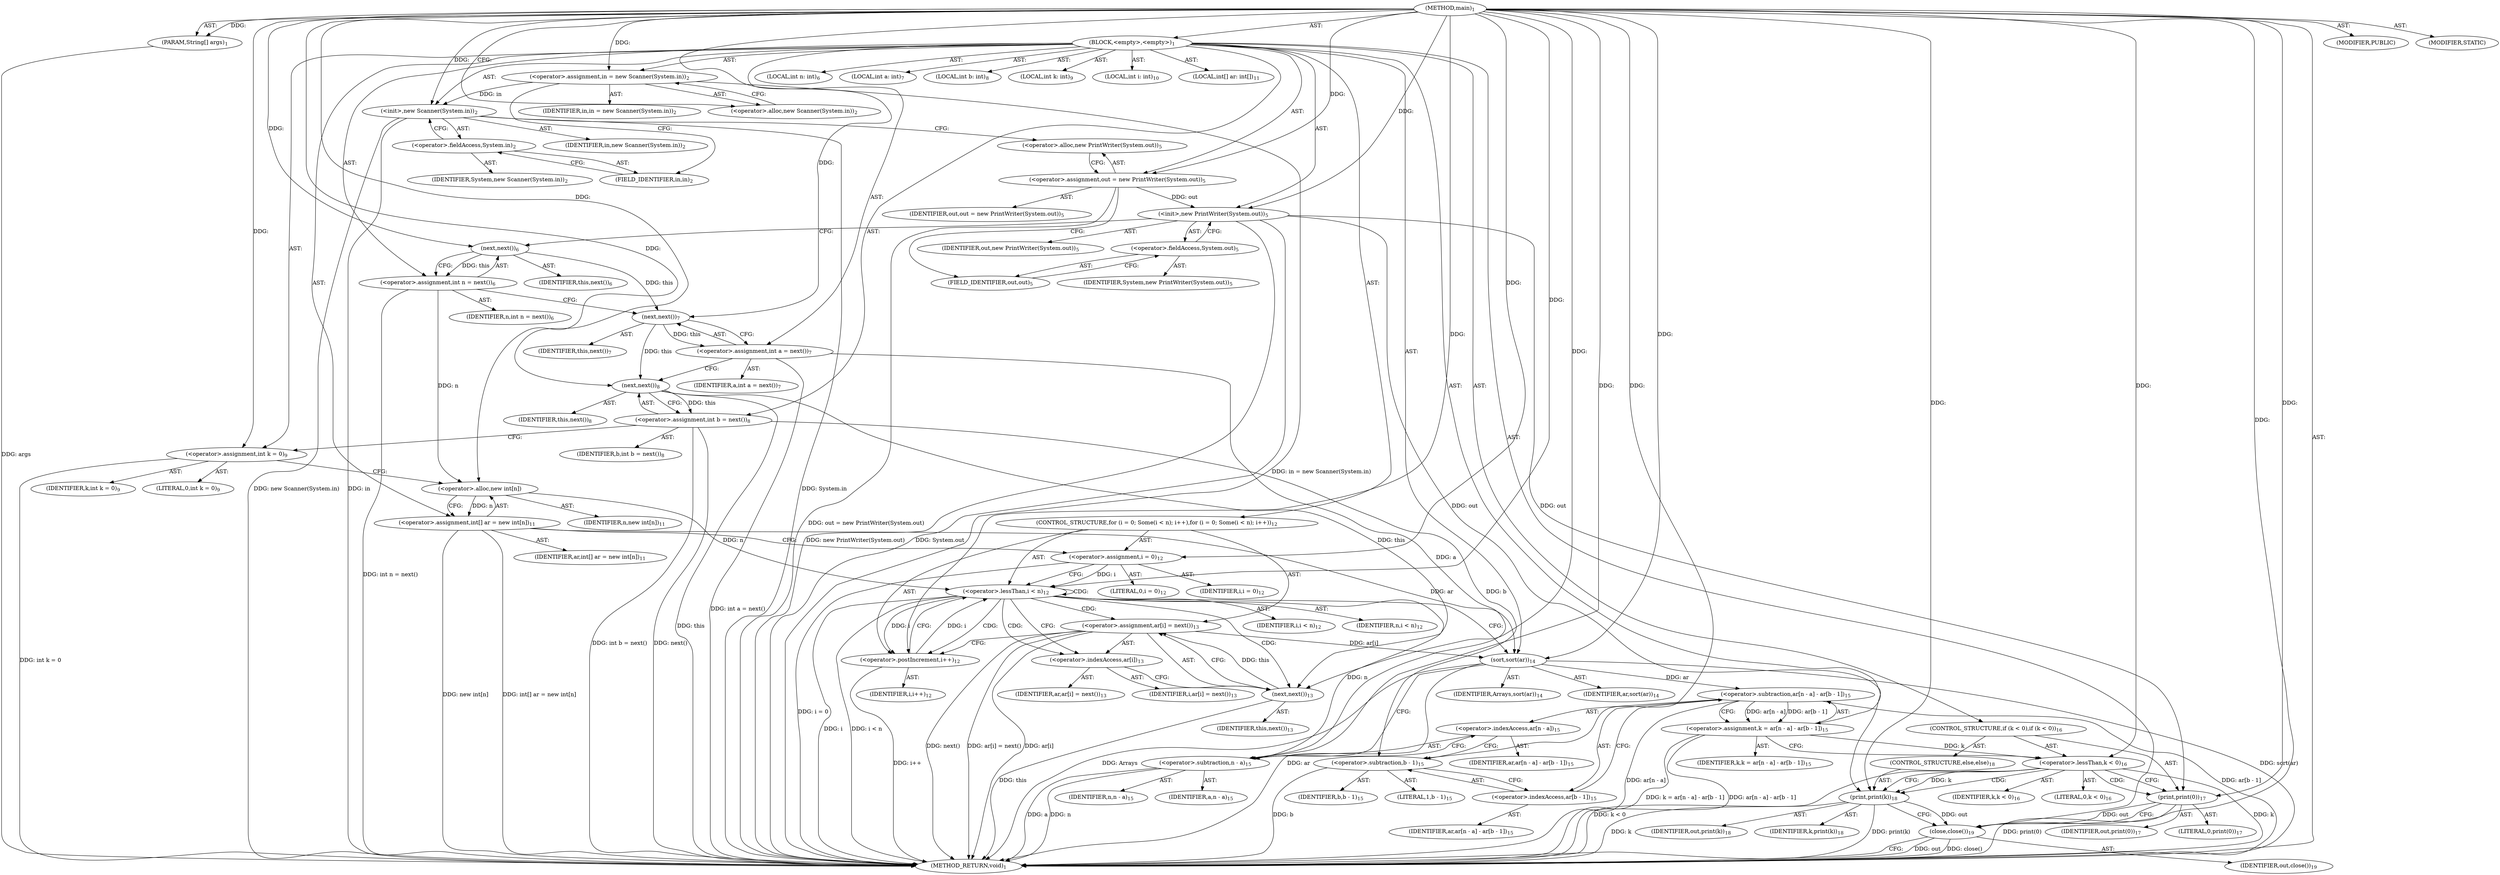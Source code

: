 digraph "main" {  
"17" [label = <(METHOD,main)<SUB>1</SUB>> ]
"18" [label = <(PARAM,String[] args)<SUB>1</SUB>> ]
"19" [label = <(BLOCK,&lt;empty&gt;,&lt;empty&gt;)<SUB>1</SUB>> ]
"20" [label = <(&lt;operator&gt;.assignment,in = new Scanner(System.in))<SUB>2</SUB>> ]
"21" [label = <(IDENTIFIER,in,in = new Scanner(System.in))<SUB>2</SUB>> ]
"22" [label = <(&lt;operator&gt;.alloc,new Scanner(System.in))<SUB>2</SUB>> ]
"23" [label = <(&lt;init&gt;,new Scanner(System.in))<SUB>2</SUB>> ]
"24" [label = <(IDENTIFIER,in,new Scanner(System.in))<SUB>2</SUB>> ]
"25" [label = <(&lt;operator&gt;.fieldAccess,System.in)<SUB>2</SUB>> ]
"26" [label = <(IDENTIFIER,System,new Scanner(System.in))<SUB>2</SUB>> ]
"27" [label = <(FIELD_IDENTIFIER,in,in)<SUB>2</SUB>> ]
"28" [label = <(&lt;operator&gt;.assignment,out = new PrintWriter(System.out))<SUB>5</SUB>> ]
"29" [label = <(IDENTIFIER,out,out = new PrintWriter(System.out))<SUB>5</SUB>> ]
"30" [label = <(&lt;operator&gt;.alloc,new PrintWriter(System.out))<SUB>5</SUB>> ]
"31" [label = <(&lt;init&gt;,new PrintWriter(System.out))<SUB>5</SUB>> ]
"32" [label = <(IDENTIFIER,out,new PrintWriter(System.out))<SUB>5</SUB>> ]
"33" [label = <(&lt;operator&gt;.fieldAccess,System.out)<SUB>5</SUB>> ]
"34" [label = <(IDENTIFIER,System,new PrintWriter(System.out))<SUB>5</SUB>> ]
"35" [label = <(FIELD_IDENTIFIER,out,out)<SUB>5</SUB>> ]
"36" [label = <(LOCAL,int n: int)<SUB>6</SUB>> ]
"37" [label = <(&lt;operator&gt;.assignment,int n = next())<SUB>6</SUB>> ]
"38" [label = <(IDENTIFIER,n,int n = next())<SUB>6</SUB>> ]
"39" [label = <(next,next())<SUB>6</SUB>> ]
"40" [label = <(IDENTIFIER,this,next())<SUB>6</SUB>> ]
"41" [label = <(LOCAL,int a: int)<SUB>7</SUB>> ]
"42" [label = <(&lt;operator&gt;.assignment,int a = next())<SUB>7</SUB>> ]
"43" [label = <(IDENTIFIER,a,int a = next())<SUB>7</SUB>> ]
"44" [label = <(next,next())<SUB>7</SUB>> ]
"45" [label = <(IDENTIFIER,this,next())<SUB>7</SUB>> ]
"46" [label = <(LOCAL,int b: int)<SUB>8</SUB>> ]
"47" [label = <(&lt;operator&gt;.assignment,int b = next())<SUB>8</SUB>> ]
"48" [label = <(IDENTIFIER,b,int b = next())<SUB>8</SUB>> ]
"49" [label = <(next,next())<SUB>8</SUB>> ]
"50" [label = <(IDENTIFIER,this,next())<SUB>8</SUB>> ]
"51" [label = <(LOCAL,int k: int)<SUB>9</SUB>> ]
"52" [label = <(&lt;operator&gt;.assignment,int k = 0)<SUB>9</SUB>> ]
"53" [label = <(IDENTIFIER,k,int k = 0)<SUB>9</SUB>> ]
"54" [label = <(LITERAL,0,int k = 0)<SUB>9</SUB>> ]
"55" [label = <(LOCAL,int i: int)<SUB>10</SUB>> ]
"56" [label = <(LOCAL,int[] ar: int[])<SUB>11</SUB>> ]
"57" [label = <(&lt;operator&gt;.assignment,int[] ar = new int[n])<SUB>11</SUB>> ]
"58" [label = <(IDENTIFIER,ar,int[] ar = new int[n])<SUB>11</SUB>> ]
"59" [label = <(&lt;operator&gt;.alloc,new int[n])> ]
"60" [label = <(IDENTIFIER,n,new int[n])<SUB>11</SUB>> ]
"61" [label = <(CONTROL_STRUCTURE,for (i = 0; Some(i &lt; n); i++),for (i = 0; Some(i &lt; n); i++))<SUB>12</SUB>> ]
"62" [label = <(&lt;operator&gt;.assignment,i = 0)<SUB>12</SUB>> ]
"63" [label = <(IDENTIFIER,i,i = 0)<SUB>12</SUB>> ]
"64" [label = <(LITERAL,0,i = 0)<SUB>12</SUB>> ]
"65" [label = <(&lt;operator&gt;.lessThan,i &lt; n)<SUB>12</SUB>> ]
"66" [label = <(IDENTIFIER,i,i &lt; n)<SUB>12</SUB>> ]
"67" [label = <(IDENTIFIER,n,i &lt; n)<SUB>12</SUB>> ]
"68" [label = <(&lt;operator&gt;.postIncrement,i++)<SUB>12</SUB>> ]
"69" [label = <(IDENTIFIER,i,i++)<SUB>12</SUB>> ]
"70" [label = <(&lt;operator&gt;.assignment,ar[i] = next())<SUB>13</SUB>> ]
"71" [label = <(&lt;operator&gt;.indexAccess,ar[i])<SUB>13</SUB>> ]
"72" [label = <(IDENTIFIER,ar,ar[i] = next())<SUB>13</SUB>> ]
"73" [label = <(IDENTIFIER,i,ar[i] = next())<SUB>13</SUB>> ]
"74" [label = <(next,next())<SUB>13</SUB>> ]
"75" [label = <(IDENTIFIER,this,next())<SUB>13</SUB>> ]
"76" [label = <(sort,sort(ar))<SUB>14</SUB>> ]
"77" [label = <(IDENTIFIER,Arrays,sort(ar))<SUB>14</SUB>> ]
"78" [label = <(IDENTIFIER,ar,sort(ar))<SUB>14</SUB>> ]
"79" [label = <(&lt;operator&gt;.assignment,k = ar[n - a] - ar[b - 1])<SUB>15</SUB>> ]
"80" [label = <(IDENTIFIER,k,k = ar[n - a] - ar[b - 1])<SUB>15</SUB>> ]
"81" [label = <(&lt;operator&gt;.subtraction,ar[n - a] - ar[b - 1])<SUB>15</SUB>> ]
"82" [label = <(&lt;operator&gt;.indexAccess,ar[n - a])<SUB>15</SUB>> ]
"83" [label = <(IDENTIFIER,ar,ar[n - a] - ar[b - 1])<SUB>15</SUB>> ]
"84" [label = <(&lt;operator&gt;.subtraction,n - a)<SUB>15</SUB>> ]
"85" [label = <(IDENTIFIER,n,n - a)<SUB>15</SUB>> ]
"86" [label = <(IDENTIFIER,a,n - a)<SUB>15</SUB>> ]
"87" [label = <(&lt;operator&gt;.indexAccess,ar[b - 1])<SUB>15</SUB>> ]
"88" [label = <(IDENTIFIER,ar,ar[n - a] - ar[b - 1])<SUB>15</SUB>> ]
"89" [label = <(&lt;operator&gt;.subtraction,b - 1)<SUB>15</SUB>> ]
"90" [label = <(IDENTIFIER,b,b - 1)<SUB>15</SUB>> ]
"91" [label = <(LITERAL,1,b - 1)<SUB>15</SUB>> ]
"92" [label = <(CONTROL_STRUCTURE,if (k &lt; 0),if (k &lt; 0))<SUB>16</SUB>> ]
"93" [label = <(&lt;operator&gt;.lessThan,k &lt; 0)<SUB>16</SUB>> ]
"94" [label = <(IDENTIFIER,k,k &lt; 0)<SUB>16</SUB>> ]
"95" [label = <(LITERAL,0,k &lt; 0)<SUB>16</SUB>> ]
"96" [label = <(print,print(0))<SUB>17</SUB>> ]
"97" [label = <(IDENTIFIER,out,print(0))<SUB>17</SUB>> ]
"98" [label = <(LITERAL,0,print(0))<SUB>17</SUB>> ]
"99" [label = <(CONTROL_STRUCTURE,else,else)<SUB>18</SUB>> ]
"100" [label = <(print,print(k))<SUB>18</SUB>> ]
"101" [label = <(IDENTIFIER,out,print(k))<SUB>18</SUB>> ]
"102" [label = <(IDENTIFIER,k,print(k))<SUB>18</SUB>> ]
"103" [label = <(close,close())<SUB>19</SUB>> ]
"104" [label = <(IDENTIFIER,out,close())<SUB>19</SUB>> ]
"105" [label = <(MODIFIER,PUBLIC)> ]
"106" [label = <(MODIFIER,STATIC)> ]
"107" [label = <(METHOD_RETURN,void)<SUB>1</SUB>> ]
  "17" -> "18"  [ label = "AST: "] 
  "17" -> "19"  [ label = "AST: "] 
  "17" -> "105"  [ label = "AST: "] 
  "17" -> "106"  [ label = "AST: "] 
  "17" -> "107"  [ label = "AST: "] 
  "19" -> "20"  [ label = "AST: "] 
  "19" -> "23"  [ label = "AST: "] 
  "19" -> "28"  [ label = "AST: "] 
  "19" -> "31"  [ label = "AST: "] 
  "19" -> "36"  [ label = "AST: "] 
  "19" -> "37"  [ label = "AST: "] 
  "19" -> "41"  [ label = "AST: "] 
  "19" -> "42"  [ label = "AST: "] 
  "19" -> "46"  [ label = "AST: "] 
  "19" -> "47"  [ label = "AST: "] 
  "19" -> "51"  [ label = "AST: "] 
  "19" -> "52"  [ label = "AST: "] 
  "19" -> "55"  [ label = "AST: "] 
  "19" -> "56"  [ label = "AST: "] 
  "19" -> "57"  [ label = "AST: "] 
  "19" -> "61"  [ label = "AST: "] 
  "19" -> "76"  [ label = "AST: "] 
  "19" -> "79"  [ label = "AST: "] 
  "19" -> "92"  [ label = "AST: "] 
  "19" -> "103"  [ label = "AST: "] 
  "20" -> "21"  [ label = "AST: "] 
  "20" -> "22"  [ label = "AST: "] 
  "23" -> "24"  [ label = "AST: "] 
  "23" -> "25"  [ label = "AST: "] 
  "25" -> "26"  [ label = "AST: "] 
  "25" -> "27"  [ label = "AST: "] 
  "28" -> "29"  [ label = "AST: "] 
  "28" -> "30"  [ label = "AST: "] 
  "31" -> "32"  [ label = "AST: "] 
  "31" -> "33"  [ label = "AST: "] 
  "33" -> "34"  [ label = "AST: "] 
  "33" -> "35"  [ label = "AST: "] 
  "37" -> "38"  [ label = "AST: "] 
  "37" -> "39"  [ label = "AST: "] 
  "39" -> "40"  [ label = "AST: "] 
  "42" -> "43"  [ label = "AST: "] 
  "42" -> "44"  [ label = "AST: "] 
  "44" -> "45"  [ label = "AST: "] 
  "47" -> "48"  [ label = "AST: "] 
  "47" -> "49"  [ label = "AST: "] 
  "49" -> "50"  [ label = "AST: "] 
  "52" -> "53"  [ label = "AST: "] 
  "52" -> "54"  [ label = "AST: "] 
  "57" -> "58"  [ label = "AST: "] 
  "57" -> "59"  [ label = "AST: "] 
  "59" -> "60"  [ label = "AST: "] 
  "61" -> "62"  [ label = "AST: "] 
  "61" -> "65"  [ label = "AST: "] 
  "61" -> "68"  [ label = "AST: "] 
  "61" -> "70"  [ label = "AST: "] 
  "62" -> "63"  [ label = "AST: "] 
  "62" -> "64"  [ label = "AST: "] 
  "65" -> "66"  [ label = "AST: "] 
  "65" -> "67"  [ label = "AST: "] 
  "68" -> "69"  [ label = "AST: "] 
  "70" -> "71"  [ label = "AST: "] 
  "70" -> "74"  [ label = "AST: "] 
  "71" -> "72"  [ label = "AST: "] 
  "71" -> "73"  [ label = "AST: "] 
  "74" -> "75"  [ label = "AST: "] 
  "76" -> "77"  [ label = "AST: "] 
  "76" -> "78"  [ label = "AST: "] 
  "79" -> "80"  [ label = "AST: "] 
  "79" -> "81"  [ label = "AST: "] 
  "81" -> "82"  [ label = "AST: "] 
  "81" -> "87"  [ label = "AST: "] 
  "82" -> "83"  [ label = "AST: "] 
  "82" -> "84"  [ label = "AST: "] 
  "84" -> "85"  [ label = "AST: "] 
  "84" -> "86"  [ label = "AST: "] 
  "87" -> "88"  [ label = "AST: "] 
  "87" -> "89"  [ label = "AST: "] 
  "89" -> "90"  [ label = "AST: "] 
  "89" -> "91"  [ label = "AST: "] 
  "92" -> "93"  [ label = "AST: "] 
  "92" -> "96"  [ label = "AST: "] 
  "92" -> "99"  [ label = "AST: "] 
  "93" -> "94"  [ label = "AST: "] 
  "93" -> "95"  [ label = "AST: "] 
  "96" -> "97"  [ label = "AST: "] 
  "96" -> "98"  [ label = "AST: "] 
  "99" -> "100"  [ label = "AST: "] 
  "100" -> "101"  [ label = "AST: "] 
  "100" -> "102"  [ label = "AST: "] 
  "103" -> "104"  [ label = "AST: "] 
  "20" -> "27"  [ label = "CFG: "] 
  "23" -> "30"  [ label = "CFG: "] 
  "28" -> "35"  [ label = "CFG: "] 
  "31" -> "39"  [ label = "CFG: "] 
  "37" -> "44"  [ label = "CFG: "] 
  "42" -> "49"  [ label = "CFG: "] 
  "47" -> "52"  [ label = "CFG: "] 
  "52" -> "59"  [ label = "CFG: "] 
  "57" -> "62"  [ label = "CFG: "] 
  "76" -> "84"  [ label = "CFG: "] 
  "79" -> "93"  [ label = "CFG: "] 
  "103" -> "107"  [ label = "CFG: "] 
  "22" -> "20"  [ label = "CFG: "] 
  "25" -> "23"  [ label = "CFG: "] 
  "30" -> "28"  [ label = "CFG: "] 
  "33" -> "31"  [ label = "CFG: "] 
  "39" -> "37"  [ label = "CFG: "] 
  "44" -> "42"  [ label = "CFG: "] 
  "49" -> "47"  [ label = "CFG: "] 
  "59" -> "57"  [ label = "CFG: "] 
  "62" -> "65"  [ label = "CFG: "] 
  "65" -> "71"  [ label = "CFG: "] 
  "65" -> "76"  [ label = "CFG: "] 
  "68" -> "65"  [ label = "CFG: "] 
  "70" -> "68"  [ label = "CFG: "] 
  "81" -> "79"  [ label = "CFG: "] 
  "93" -> "96"  [ label = "CFG: "] 
  "93" -> "100"  [ label = "CFG: "] 
  "96" -> "103"  [ label = "CFG: "] 
  "27" -> "25"  [ label = "CFG: "] 
  "35" -> "33"  [ label = "CFG: "] 
  "71" -> "74"  [ label = "CFG: "] 
  "74" -> "70"  [ label = "CFG: "] 
  "82" -> "89"  [ label = "CFG: "] 
  "87" -> "81"  [ label = "CFG: "] 
  "100" -> "103"  [ label = "CFG: "] 
  "84" -> "82"  [ label = "CFG: "] 
  "89" -> "87"  [ label = "CFG: "] 
  "17" -> "22"  [ label = "CFG: "] 
  "18" -> "107"  [ label = "DDG: args"] 
  "20" -> "107"  [ label = "DDG: in = new Scanner(System.in)"] 
  "23" -> "107"  [ label = "DDG: in"] 
  "23" -> "107"  [ label = "DDG: System.in"] 
  "23" -> "107"  [ label = "DDG: new Scanner(System.in)"] 
  "28" -> "107"  [ label = "DDG: out = new PrintWriter(System.out)"] 
  "31" -> "107"  [ label = "DDG: System.out"] 
  "31" -> "107"  [ label = "DDG: new PrintWriter(System.out)"] 
  "37" -> "107"  [ label = "DDG: int n = next()"] 
  "42" -> "107"  [ label = "DDG: int a = next()"] 
  "49" -> "107"  [ label = "DDG: this"] 
  "47" -> "107"  [ label = "DDG: next()"] 
  "47" -> "107"  [ label = "DDG: int b = next()"] 
  "52" -> "107"  [ label = "DDG: int k = 0"] 
  "57" -> "107"  [ label = "DDG: new int[n]"] 
  "57" -> "107"  [ label = "DDG: int[] ar = new int[n]"] 
  "62" -> "107"  [ label = "DDG: i = 0"] 
  "65" -> "107"  [ label = "DDG: i"] 
  "65" -> "107"  [ label = "DDG: i &lt; n"] 
  "76" -> "107"  [ label = "DDG: ar"] 
  "76" -> "107"  [ label = "DDG: sort(ar)"] 
  "84" -> "107"  [ label = "DDG: n"] 
  "84" -> "107"  [ label = "DDG: a"] 
  "81" -> "107"  [ label = "DDG: ar[n - a]"] 
  "89" -> "107"  [ label = "DDG: b"] 
  "81" -> "107"  [ label = "DDG: ar[b - 1]"] 
  "79" -> "107"  [ label = "DDG: ar[n - a] - ar[b - 1]"] 
  "79" -> "107"  [ label = "DDG: k = ar[n - a] - ar[b - 1]"] 
  "93" -> "107"  [ label = "DDG: k"] 
  "93" -> "107"  [ label = "DDG: k &lt; 0"] 
  "100" -> "107"  [ label = "DDG: k"] 
  "100" -> "107"  [ label = "DDG: print(k)"] 
  "96" -> "107"  [ label = "DDG: print(0)"] 
  "103" -> "107"  [ label = "DDG: out"] 
  "103" -> "107"  [ label = "DDG: close()"] 
  "70" -> "107"  [ label = "DDG: ar[i]"] 
  "74" -> "107"  [ label = "DDG: this"] 
  "70" -> "107"  [ label = "DDG: next()"] 
  "70" -> "107"  [ label = "DDG: ar[i] = next()"] 
  "68" -> "107"  [ label = "DDG: i++"] 
  "76" -> "107"  [ label = "DDG: Arrays"] 
  "17" -> "18"  [ label = "DDG: "] 
  "17" -> "20"  [ label = "DDG: "] 
  "17" -> "28"  [ label = "DDG: "] 
  "39" -> "37"  [ label = "DDG: this"] 
  "44" -> "42"  [ label = "DDG: this"] 
  "49" -> "47"  [ label = "DDG: this"] 
  "17" -> "52"  [ label = "DDG: "] 
  "59" -> "57"  [ label = "DDG: n"] 
  "81" -> "79"  [ label = "DDG: ar[n - a]"] 
  "81" -> "79"  [ label = "DDG: ar[b - 1]"] 
  "20" -> "23"  [ label = "DDG: in"] 
  "17" -> "23"  [ label = "DDG: "] 
  "28" -> "31"  [ label = "DDG: out"] 
  "17" -> "31"  [ label = "DDG: "] 
  "17" -> "62"  [ label = "DDG: "] 
  "74" -> "70"  [ label = "DDG: this"] 
  "17" -> "76"  [ label = "DDG: "] 
  "57" -> "76"  [ label = "DDG: ar"] 
  "70" -> "76"  [ label = "DDG: ar[i]"] 
  "100" -> "103"  [ label = "DDG: out"] 
  "96" -> "103"  [ label = "DDG: out"] 
  "17" -> "103"  [ label = "DDG: "] 
  "17" -> "39"  [ label = "DDG: "] 
  "39" -> "44"  [ label = "DDG: this"] 
  "17" -> "44"  [ label = "DDG: "] 
  "44" -> "49"  [ label = "DDG: this"] 
  "17" -> "49"  [ label = "DDG: "] 
  "37" -> "59"  [ label = "DDG: n"] 
  "17" -> "59"  [ label = "DDG: "] 
  "62" -> "65"  [ label = "DDG: i"] 
  "68" -> "65"  [ label = "DDG: i"] 
  "17" -> "65"  [ label = "DDG: "] 
  "59" -> "65"  [ label = "DDG: n"] 
  "65" -> "68"  [ label = "DDG: i"] 
  "17" -> "68"  [ label = "DDG: "] 
  "76" -> "81"  [ label = "DDG: ar"] 
  "79" -> "93"  [ label = "DDG: k"] 
  "17" -> "93"  [ label = "DDG: "] 
  "31" -> "96"  [ label = "DDG: out"] 
  "17" -> "96"  [ label = "DDG: "] 
  "49" -> "74"  [ label = "DDG: this"] 
  "17" -> "74"  [ label = "DDG: "] 
  "31" -> "100"  [ label = "DDG: out"] 
  "17" -> "100"  [ label = "DDG: "] 
  "93" -> "100"  [ label = "DDG: k"] 
  "65" -> "84"  [ label = "DDG: n"] 
  "17" -> "84"  [ label = "DDG: "] 
  "42" -> "84"  [ label = "DDG: a"] 
  "47" -> "89"  [ label = "DDG: b"] 
  "17" -> "89"  [ label = "DDG: "] 
  "65" -> "68"  [ label = "CDG: "] 
  "65" -> "65"  [ label = "CDG: "] 
  "65" -> "71"  [ label = "CDG: "] 
  "65" -> "70"  [ label = "CDG: "] 
  "65" -> "74"  [ label = "CDG: "] 
  "93" -> "96"  [ label = "CDG: "] 
  "93" -> "100"  [ label = "CDG: "] 
}
